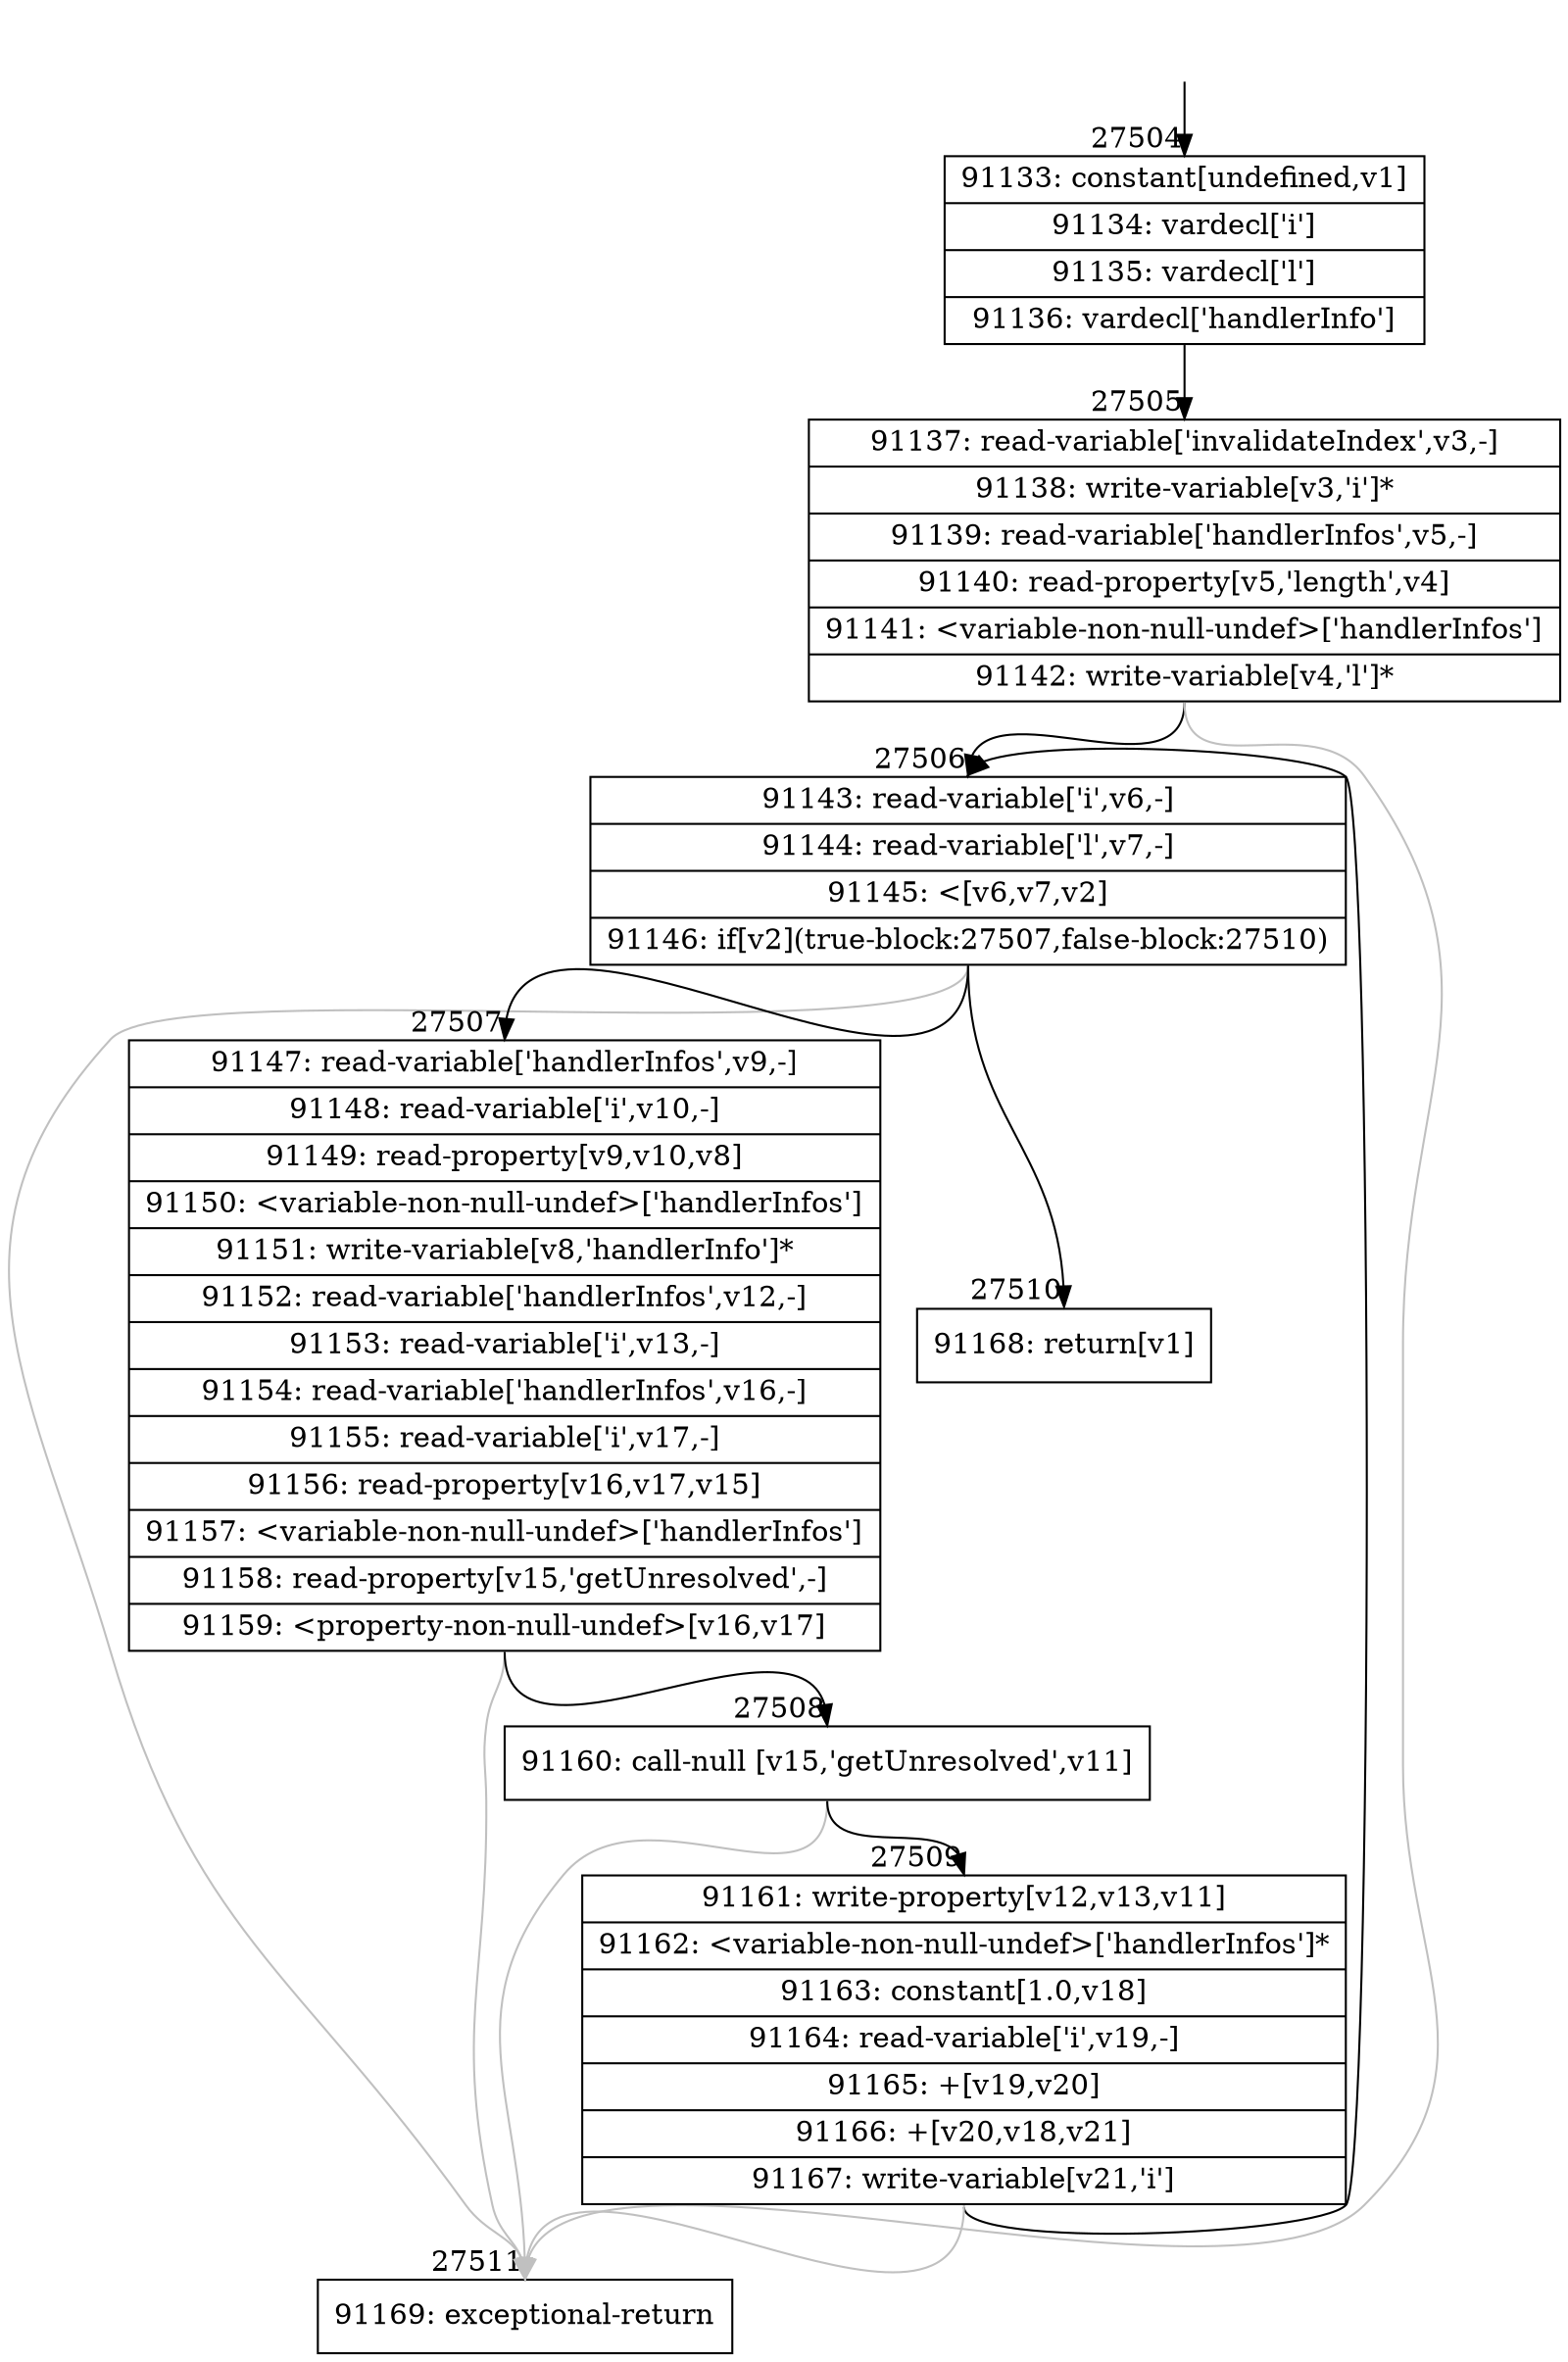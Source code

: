 digraph {
rankdir="TD"
BB_entry2398[shape=none,label=""];
BB_entry2398 -> BB27504 [tailport=s, headport=n, headlabel="    27504"]
BB27504 [shape=record label="{91133: constant[undefined,v1]|91134: vardecl['i']|91135: vardecl['l']|91136: vardecl['handlerInfo']}" ] 
BB27504 -> BB27505 [tailport=s, headport=n, headlabel="      27505"]
BB27505 [shape=record label="{91137: read-variable['invalidateIndex',v3,-]|91138: write-variable[v3,'i']*|91139: read-variable['handlerInfos',v5,-]|91140: read-property[v5,'length',v4]|91141: \<variable-non-null-undef\>['handlerInfos']|91142: write-variable[v4,'l']*}" ] 
BB27505 -> BB27506 [tailport=s, headport=n, headlabel="      27506"]
BB27505 -> BB27511 [tailport=s, headport=n, color=gray, headlabel="      27511"]
BB27506 [shape=record label="{91143: read-variable['i',v6,-]|91144: read-variable['l',v7,-]|91145: \<[v6,v7,v2]|91146: if[v2](true-block:27507,false-block:27510)}" ] 
BB27506 -> BB27507 [tailport=s, headport=n, headlabel="      27507"]
BB27506 -> BB27510 [tailport=s, headport=n, headlabel="      27510"]
BB27506 -> BB27511 [tailport=s, headport=n, color=gray]
BB27507 [shape=record label="{91147: read-variable['handlerInfos',v9,-]|91148: read-variable['i',v10,-]|91149: read-property[v9,v10,v8]|91150: \<variable-non-null-undef\>['handlerInfos']|91151: write-variable[v8,'handlerInfo']*|91152: read-variable['handlerInfos',v12,-]|91153: read-variable['i',v13,-]|91154: read-variable['handlerInfos',v16,-]|91155: read-variable['i',v17,-]|91156: read-property[v16,v17,v15]|91157: \<variable-non-null-undef\>['handlerInfos']|91158: read-property[v15,'getUnresolved',-]|91159: \<property-non-null-undef\>[v16,v17]}" ] 
BB27507 -> BB27508 [tailport=s, headport=n, headlabel="      27508"]
BB27507 -> BB27511 [tailport=s, headport=n, color=gray]
BB27508 [shape=record label="{91160: call-null [v15,'getUnresolved',v11]}" ] 
BB27508 -> BB27509 [tailport=s, headport=n, headlabel="      27509"]
BB27508 -> BB27511 [tailport=s, headport=n, color=gray]
BB27509 [shape=record label="{91161: write-property[v12,v13,v11]|91162: \<variable-non-null-undef\>['handlerInfos']*|91163: constant[1.0,v18]|91164: read-variable['i',v19,-]|91165: +[v19,v20]|91166: +[v20,v18,v21]|91167: write-variable[v21,'i']}" ] 
BB27509 -> BB27506 [tailport=s, headport=n]
BB27509 -> BB27511 [tailport=s, headport=n, color=gray]
BB27510 [shape=record label="{91168: return[v1]}" ] 
BB27511 [shape=record label="{91169: exceptional-return}" ] 
//#$~ 49432
}
